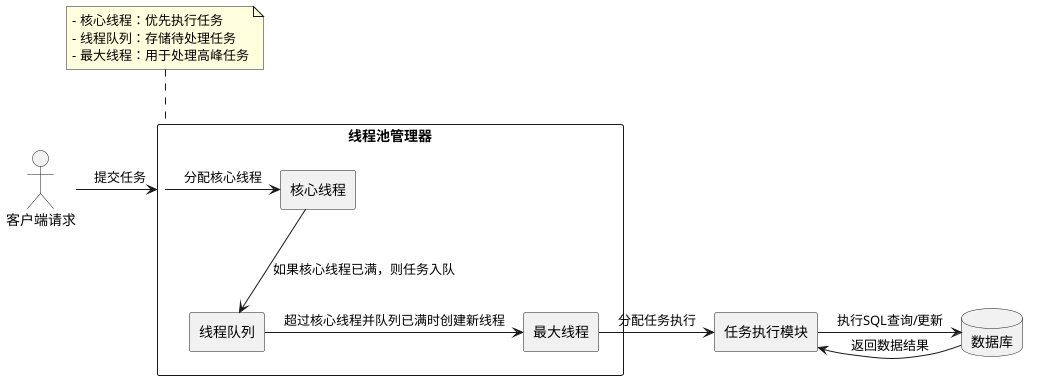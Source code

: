 @startuml
actor "客户端请求" as Client
rectangle "线程池管理器" as ThreadPool {
    rectangle "核心线程" as CoreThreads
    rectangle "线程队列" as ThreadQueue
    rectangle "最大线程" as MaxThreads
}
rectangle "任务执行模块" as TaskExecution
database "数据库" as Database

' 客户端与线程池交互
Client -> ThreadPool : 提交任务

' 线程池的工作流程
ThreadPool -> CoreThreads : 分配核心线程
CoreThreads --> ThreadQueue : 如果核心线程已满，则任务入队
ThreadQueue -> MaxThreads : 超过核心线程并队列已满时创建新线程
MaxThreads -> TaskExecution : 分配任务执行

' 任务执行与数据库交互
TaskExecution -> Database : 执行SQL查询/更新
Database -> TaskExecution : 返回数据结果

' 任务完成后的反馈
'TaskExecution -> Client : 返回执行结果

' 补充说明
note top of ThreadPool
  - 核心线程：优先执行任务
  - 线程队列：存储待处理任务
  - 最大线程：用于处理高峰任务
end note
@enduml